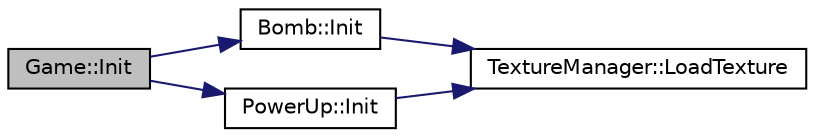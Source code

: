 digraph "Game::Init"
{
  edge [fontname="Helvetica",fontsize="10",labelfontname="Helvetica",labelfontsize="10"];
  node [fontname="Helvetica",fontsize="10",shape=record];
  rankdir="LR";
  Node11 [label="Game::Init",height=0.2,width=0.4,color="black", fillcolor="grey75", style="filled", fontcolor="black"];
  Node11 -> Node12 [color="midnightblue",fontsize="10",style="solid",fontname="Helvetica"];
  Node12 [label="Bomb::Init",height=0.2,width=0.4,color="black", fillcolor="white", style="filled",URL="$class_bomb.html#ad93e7fd90fba0e382575c4449047d752"];
  Node12 -> Node13 [color="midnightblue",fontsize="10",style="solid",fontname="Helvetica"];
  Node13 [label="TextureManager::LoadTexture",height=0.2,width=0.4,color="black", fillcolor="white", style="filled",URL="$class_texture_manager.html#a8cf0937165b2ce8ce8514bcaf50c3597"];
  Node11 -> Node14 [color="midnightblue",fontsize="10",style="solid",fontname="Helvetica"];
  Node14 [label="PowerUp::Init",height=0.2,width=0.4,color="black", fillcolor="white", style="filled",URL="$class_power_up.html#ad19ab99bcf36e8ea2993730495d00926"];
  Node14 -> Node13 [color="midnightblue",fontsize="10",style="solid",fontname="Helvetica"];
}
